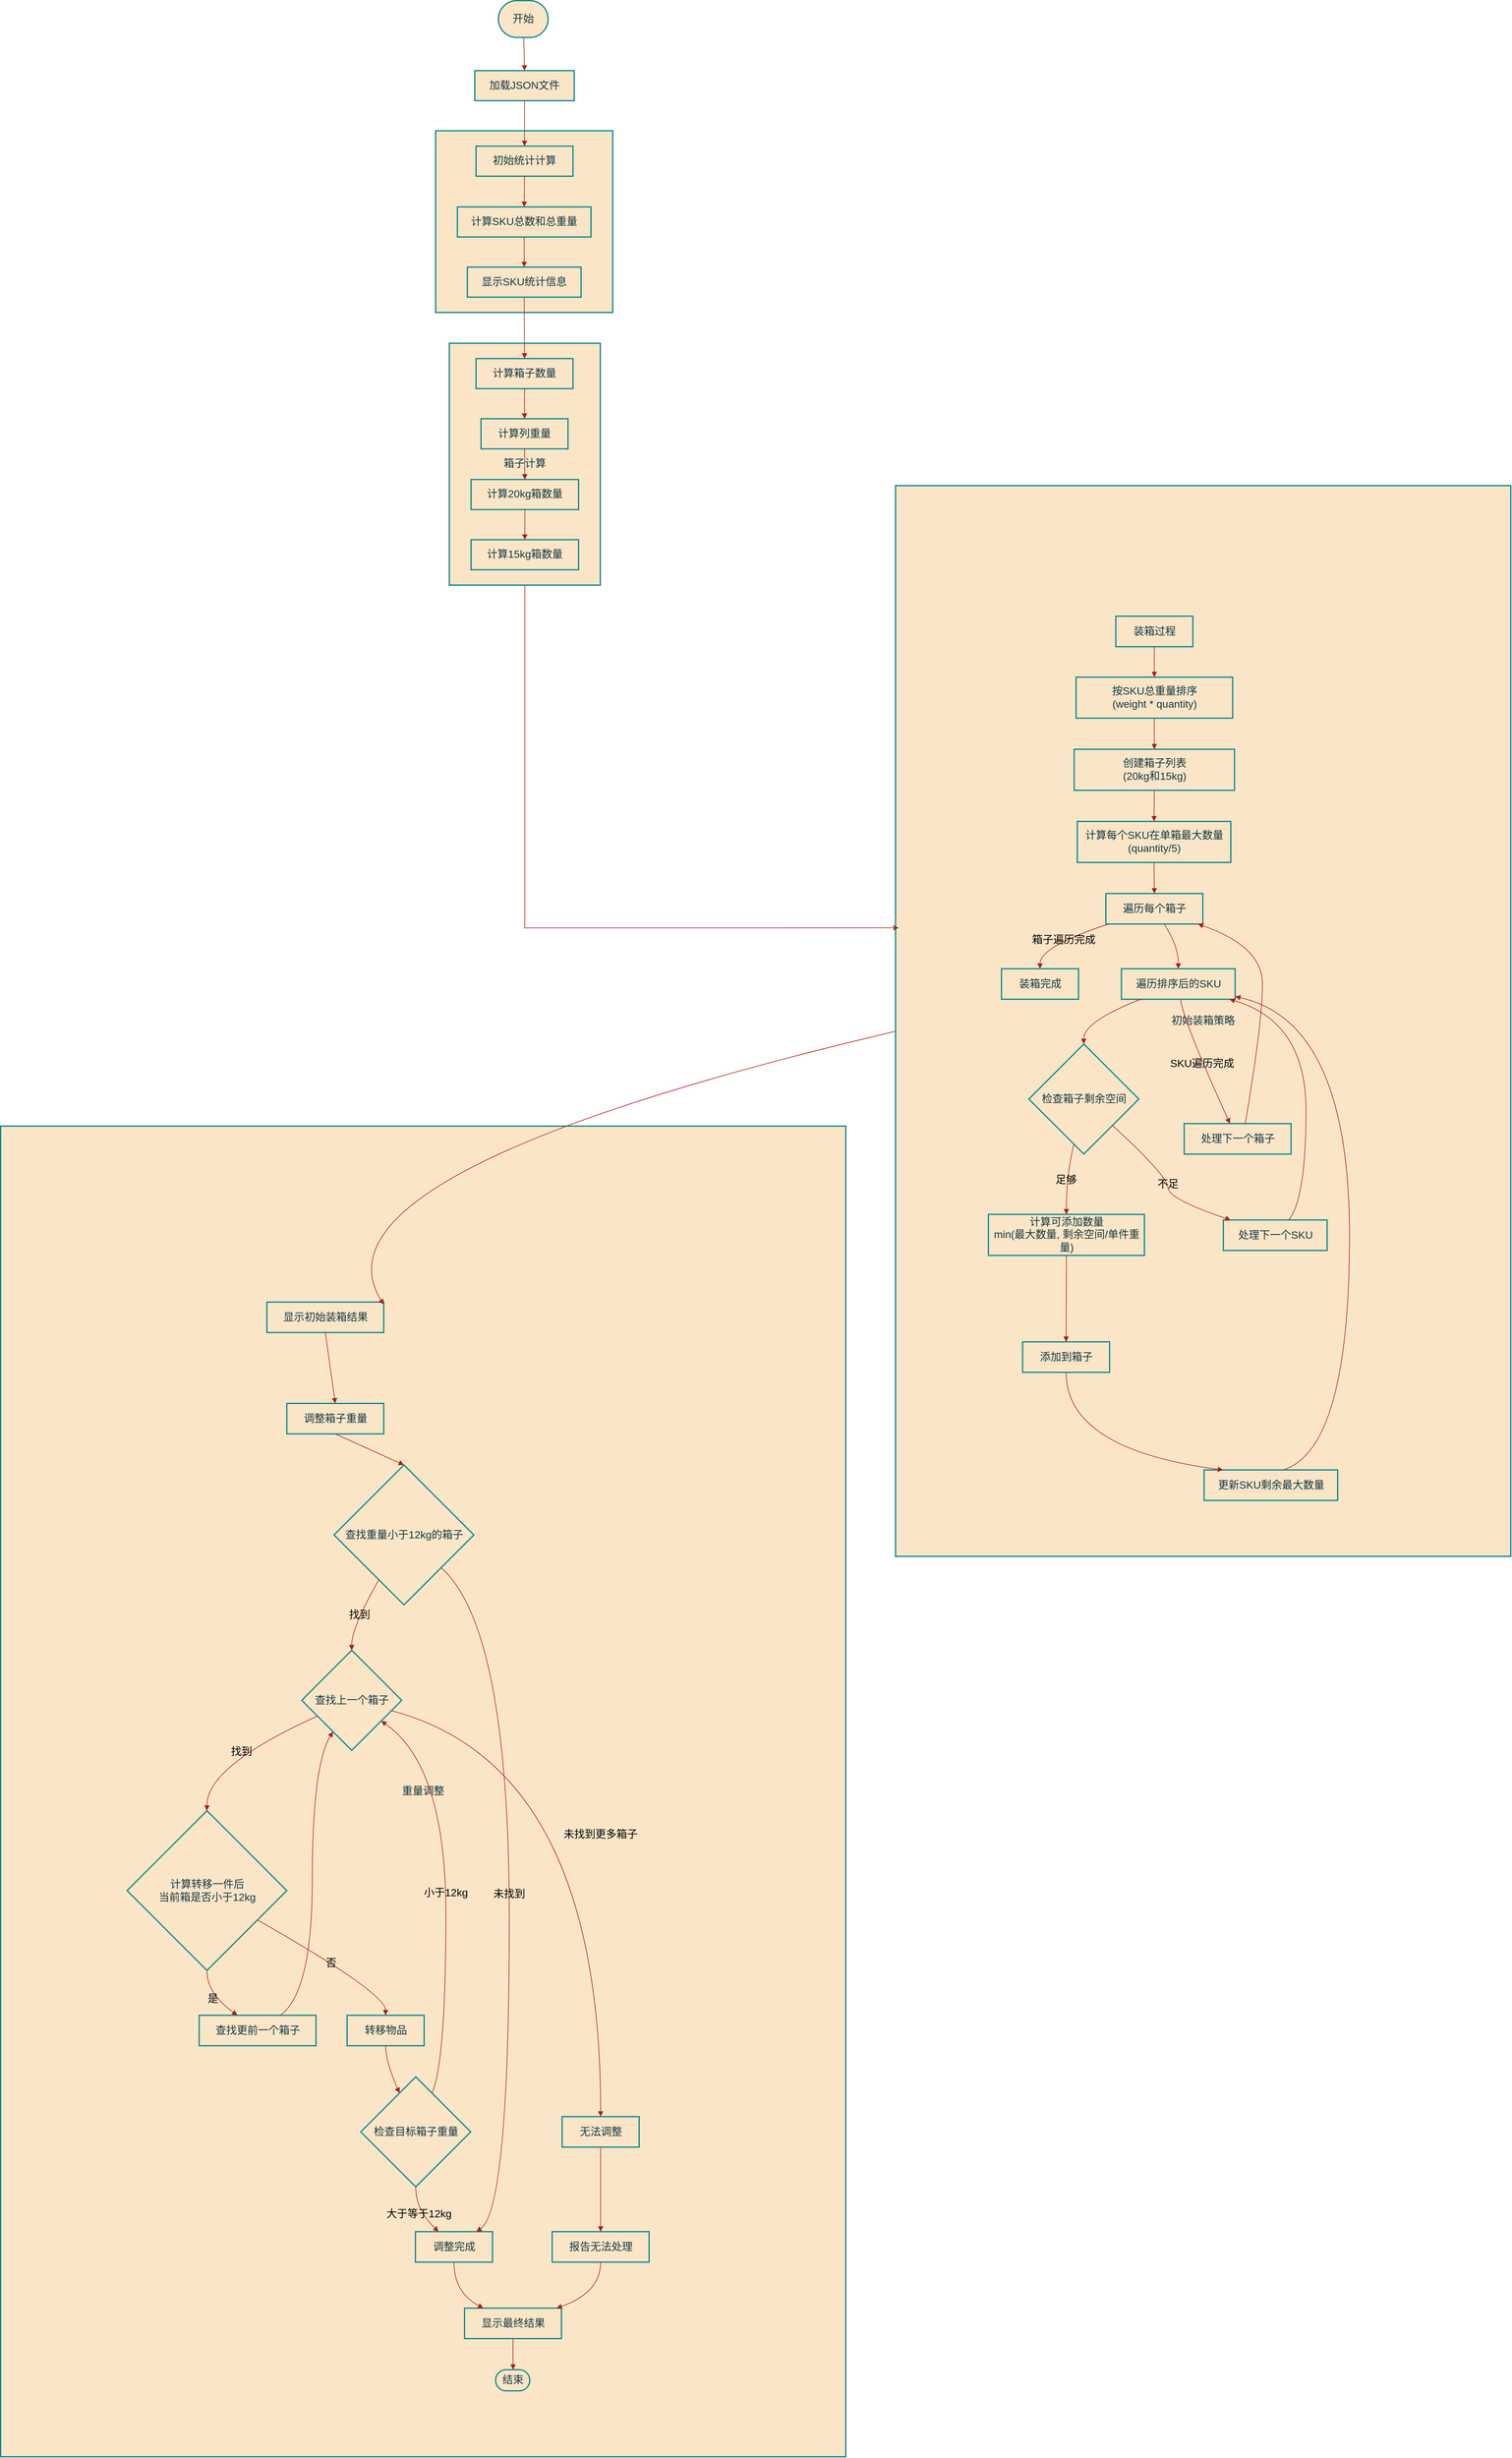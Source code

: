 <mxfile version="25.0.1">
  <diagram name="第 1 页" id="tLbl2kNh1v6Y95yXXDaV">
    <mxGraphModel dx="3771" dy="2082" grid="1" gridSize="10" guides="1" tooltips="1" connect="1" arrows="1" fold="1" page="1" pageScale="1" pageWidth="4681" pageHeight="3300" background="none" math="0" shadow="0">
      <root>
        <mxCell id="0" />
        <mxCell id="1" parent="0" />
        <mxCell id="KtuCpL_ik2cwwJxUorNb-275" value="重量调整" style="whiteSpace=wrap;strokeWidth=2;fillColor=#FAE5C7;strokeColor=#0F8B8D;fontSize=17;labelBackgroundColor=none;fontColor=#143642;" vertex="1" parent="1">
          <mxGeometry x="650" y="4880" width="1360" height="2140" as="geometry" />
        </mxCell>
        <mxCell id="KtuCpL_ik2cwwJxUorNb-301" value="显示初始装箱结果" style="whiteSpace=wrap;strokeWidth=2;fillColor=#FAE5C7;strokeColor=#0F8B8D;fontSize=17;labelBackgroundColor=none;fontColor=#143642;" vertex="1" parent="1">
          <mxGeometry x="1078.5" y="5163" width="188" height="49" as="geometry" />
        </mxCell>
        <mxCell id="KtuCpL_ik2cwwJxUorNb-302" value="调整箱子重量" style="whiteSpace=wrap;strokeWidth=2;fillColor=#FAE5C7;strokeColor=#0F8B8D;fontSize=17;labelBackgroundColor=none;fontColor=#143642;" vertex="1" parent="1">
          <mxGeometry x="1110.5" y="5326" width="156" height="49" as="geometry" />
        </mxCell>
        <mxCell id="KtuCpL_ik2cwwJxUorNb-303" value="查找重量小于12kg的箱子" style="rhombus;strokeWidth=2;whiteSpace=wrap;fillColor=#FAE5C7;strokeColor=#0F8B8D;fontSize=17;labelBackgroundColor=none;fontColor=#143642;" vertex="1" parent="1">
          <mxGeometry x="1186.5" y="5425" width="225" height="225" as="geometry" />
        </mxCell>
        <mxCell id="KtuCpL_ik2cwwJxUorNb-304" value="查找上一个箱子" style="rhombus;strokeWidth=2;whiteSpace=wrap;fillColor=#FAE5C7;strokeColor=#0F8B8D;fontSize=17;labelBackgroundColor=none;fontColor=#143642;" vertex="1" parent="1">
          <mxGeometry x="1134.5" y="5723" width="161" height="161" as="geometry" />
        </mxCell>
        <mxCell id="KtuCpL_ik2cwwJxUorNb-305" value="计算转移一件后&#xa;当前箱是否小于12kg" style="rhombus;strokeWidth=2;whiteSpace=wrap;fillColor=#FAE5C7;strokeColor=#0F8B8D;fontSize=17;labelBackgroundColor=none;fontColor=#143642;" vertex="1" parent="1">
          <mxGeometry x="853.5" y="5981" width="257" height="257" as="geometry" />
        </mxCell>
        <mxCell id="KtuCpL_ik2cwwJxUorNb-306" value="查找更前一个箱子" style="whiteSpace=wrap;strokeWidth=2;fillColor=#FAE5C7;strokeColor=#0F8B8D;fontSize=17;labelBackgroundColor=none;fontColor=#143642;" vertex="1" parent="1">
          <mxGeometry x="969.5" y="6310" width="188" height="49" as="geometry" />
        </mxCell>
        <mxCell id="KtuCpL_ik2cwwJxUorNb-307" value="转移物品" style="whiteSpace=wrap;strokeWidth=2;fillColor=#FAE5C7;strokeColor=#0F8B8D;fontSize=17;labelBackgroundColor=none;fontColor=#143642;" vertex="1" parent="1">
          <mxGeometry x="1207.5" y="6310" width="124" height="49" as="geometry" />
        </mxCell>
        <mxCell id="KtuCpL_ik2cwwJxUorNb-308" value="检查目标箱子重量" style="rhombus;strokeWidth=2;whiteSpace=wrap;fillColor=#FAE5C7;strokeColor=#0F8B8D;fontSize=17;labelBackgroundColor=none;fontColor=#143642;" vertex="1" parent="1">
          <mxGeometry x="1229.5" y="6409" width="177" height="177" as="geometry" />
        </mxCell>
        <mxCell id="KtuCpL_ik2cwwJxUorNb-309" value="调整完成" style="whiteSpace=wrap;strokeWidth=2;fillColor=#FAE5C7;strokeColor=#0F8B8D;fontSize=17;labelBackgroundColor=none;fontColor=#143642;" vertex="1" parent="1">
          <mxGeometry x="1317.5" y="6658" width="124" height="49" as="geometry" />
        </mxCell>
        <mxCell id="KtuCpL_ik2cwwJxUorNb-310" value="无法调整" style="whiteSpace=wrap;strokeWidth=2;fillColor=#FAE5C7;strokeColor=#0F8B8D;fontSize=17;labelBackgroundColor=none;fontColor=#143642;" vertex="1" parent="1">
          <mxGeometry x="1553.5" y="6473" width="124" height="49" as="geometry" />
        </mxCell>
        <mxCell id="KtuCpL_ik2cwwJxUorNb-311" value="报告无法处理" style="whiteSpace=wrap;strokeWidth=2;fillColor=#FAE5C7;strokeColor=#0F8B8D;fontSize=17;labelBackgroundColor=none;fontColor=#143642;" vertex="1" parent="1">
          <mxGeometry x="1537.5" y="6658" width="156" height="49" as="geometry" />
        </mxCell>
        <mxCell id="KtuCpL_ik2cwwJxUorNb-312" value="显示最终结果" style="whiteSpace=wrap;strokeWidth=2;fillColor=#FAE5C7;strokeColor=#0F8B8D;fontSize=17;labelBackgroundColor=none;fontColor=#143642;" vertex="1" parent="1">
          <mxGeometry x="1396.5" y="6781" width="156" height="49" as="geometry" />
        </mxCell>
        <mxCell id="KtuCpL_ik2cwwJxUorNb-313" value="结束" style="rounded=1;whiteSpace=wrap;arcSize=50;strokeWidth=2;fillColor=#FAE5C7;strokeColor=#0F8B8D;fontSize=17;labelBackgroundColor=none;fontColor=#143642;" vertex="1" parent="1">
          <mxGeometry x="1446.5" y="6880" width="55" height="34" as="geometry" />
        </mxCell>
        <mxCell id="KtuCpL_ik2cwwJxUorNb-338" value="" style="curved=1;startArrow=none;endArrow=block;exitX=0.5;exitY=1;entryX=1;entryY=0.08;rounded=0;fillColor=#FAE5C7;strokeColor=#A8201A;fontSize=17;labelBackgroundColor=none;fontColor=default;" edge="1" parent="1" source="KtuCpL_ik2cwwJxUorNb-300" target="KtuCpL_ik2cwwJxUorNb-301">
          <mxGeometry relative="1" as="geometry">
            <Array as="points">
              <mxPoint x="1118" y="4929" />
            </Array>
          </mxGeometry>
        </mxCell>
        <mxCell id="KtuCpL_ik2cwwJxUorNb-339" value="" style="curved=1;startArrow=none;endArrow=block;exitX=0.5;exitY=1;entryX=0.5;entryY=0;rounded=0;fillColor=#FAE5C7;strokeColor=#A8201A;fontSize=17;labelBackgroundColor=none;fontColor=default;" edge="1" parent="1" source="KtuCpL_ik2cwwJxUorNb-301" target="KtuCpL_ik2cwwJxUorNb-302">
          <mxGeometry relative="1" as="geometry">
            <Array as="points" />
          </mxGeometry>
        </mxCell>
        <mxCell id="KtuCpL_ik2cwwJxUorNb-340" value="" style="curved=1;startArrow=none;endArrow=block;exitX=0.5;exitY=0.99;entryX=0.5;entryY=0;rounded=0;fillColor=#FAE5C7;strokeColor=#A8201A;fontSize=17;labelBackgroundColor=none;fontColor=default;" edge="1" parent="1" source="KtuCpL_ik2cwwJxUorNb-302" target="KtuCpL_ik2cwwJxUorNb-303">
          <mxGeometry relative="1" as="geometry">
            <Array as="points" />
          </mxGeometry>
        </mxCell>
        <mxCell id="KtuCpL_ik2cwwJxUorNb-341" value="找到" style="curved=1;startArrow=none;endArrow=block;exitX=0.22;exitY=1;entryX=0.5;entryY=0;rounded=0;fillColor=#FAE5C7;strokeColor=#A8201A;fontSize=17;labelBackgroundColor=none;fontColor=default;" edge="1" parent="1" source="KtuCpL_ik2cwwJxUorNb-303" target="KtuCpL_ik2cwwJxUorNb-304">
          <mxGeometry relative="1" as="geometry">
            <Array as="points">
              <mxPoint x="1214.5" y="5687" />
            </Array>
          </mxGeometry>
        </mxCell>
        <mxCell id="KtuCpL_ik2cwwJxUorNb-342" value="找到" style="curved=1;startArrow=none;endArrow=block;exitX=0;exitY=0.73;entryX=0.5;entryY=0;rounded=0;fillColor=#FAE5C7;strokeColor=#A8201A;fontSize=17;labelBackgroundColor=none;fontColor=default;" edge="1" parent="1" source="KtuCpL_ik2cwwJxUorNb-304" target="KtuCpL_ik2cwwJxUorNb-305">
          <mxGeometry relative="1" as="geometry">
            <Array as="points">
              <mxPoint x="981.5" y="5909" />
            </Array>
          </mxGeometry>
        </mxCell>
        <mxCell id="KtuCpL_ik2cwwJxUorNb-343" value="是" style="curved=1;startArrow=none;endArrow=block;exitX=0.5;exitY=1;entryX=0.33;entryY=0.01;rounded=0;fillColor=#FAE5C7;strokeColor=#A8201A;fontSize=17;labelBackgroundColor=none;fontColor=default;" edge="1" parent="1" source="KtuCpL_ik2cwwJxUorNb-305" target="KtuCpL_ik2cwwJxUorNb-306">
          <mxGeometry relative="1" as="geometry">
            <Array as="points">
              <mxPoint x="981.5" y="6274" />
            </Array>
          </mxGeometry>
        </mxCell>
        <mxCell id="KtuCpL_ik2cwwJxUorNb-344" value="" style="curved=1;startArrow=none;endArrow=block;exitX=0.69;exitY=0.01;entryX=0.2;entryY=1;rounded=0;fillColor=#FAE5C7;strokeColor=#A8201A;fontSize=17;labelBackgroundColor=none;fontColor=default;" edge="1" parent="1" source="KtuCpL_ik2cwwJxUorNb-306" target="KtuCpL_ik2cwwJxUorNb-304">
          <mxGeometry relative="1" as="geometry">
            <Array as="points">
              <mxPoint x="1151.5" y="6274" />
              <mxPoint x="1151.5" y="5909" />
            </Array>
          </mxGeometry>
        </mxCell>
        <mxCell id="KtuCpL_ik2cwwJxUorNb-345" value="否" style="curved=1;startArrow=none;endArrow=block;exitX=1;exitY=0.79;entryX=0.5;entryY=0.01;rounded=0;fillColor=#FAE5C7;strokeColor=#A8201A;fontSize=17;labelBackgroundColor=none;fontColor=default;" edge="1" parent="1" source="KtuCpL_ik2cwwJxUorNb-305" target="KtuCpL_ik2cwwJxUorNb-307">
          <mxGeometry relative="1" as="geometry">
            <Array as="points">
              <mxPoint x="1269.5" y="6274" />
            </Array>
          </mxGeometry>
        </mxCell>
        <mxCell id="KtuCpL_ik2cwwJxUorNb-346" value="" style="curved=1;startArrow=none;endArrow=block;exitX=0.5;exitY=1;entryX=0.29;entryY=0;rounded=0;fillColor=#FAE5C7;strokeColor=#A8201A;fontSize=17;labelBackgroundColor=none;fontColor=default;" edge="1" parent="1" source="KtuCpL_ik2cwwJxUorNb-307" target="KtuCpL_ik2cwwJxUorNb-308">
          <mxGeometry relative="1" as="geometry">
            <Array as="points">
              <mxPoint x="1269.5" y="6384" />
            </Array>
          </mxGeometry>
        </mxCell>
        <mxCell id="KtuCpL_ik2cwwJxUorNb-347" value="小于12kg" style="curved=1;startArrow=none;endArrow=block;exitX=0.71;exitY=0;entryX=1;entryY=0.85;rounded=0;fillColor=#FAE5C7;strokeColor=#A8201A;fontSize=17;labelBackgroundColor=none;fontColor=default;" edge="1" parent="1" source="KtuCpL_ik2cwwJxUorNb-308" target="KtuCpL_ik2cwwJxUorNb-304">
          <mxGeometry relative="1" as="geometry">
            <Array as="points">
              <mxPoint x="1366.5" y="6384" />
              <mxPoint x="1366.5" y="5909" />
            </Array>
          </mxGeometry>
        </mxCell>
        <mxCell id="KtuCpL_ik2cwwJxUorNb-348" value="大于等于12kg" style="curved=1;startArrow=none;endArrow=block;exitX=0.5;exitY=1;entryX=0.3;entryY=0;rounded=0;fillColor=#FAE5C7;strokeColor=#A8201A;fontSize=17;labelBackgroundColor=none;fontColor=default;" edge="1" parent="1" source="KtuCpL_ik2cwwJxUorNb-308" target="KtuCpL_ik2cwwJxUorNb-309">
          <mxGeometry relative="1" as="geometry">
            <Array as="points">
              <mxPoint x="1317.5" y="6622" />
            </Array>
          </mxGeometry>
        </mxCell>
        <mxCell id="KtuCpL_ik2cwwJxUorNb-349" value="未找到更多箱子" style="curved=1;startArrow=none;endArrow=block;exitX=1;exitY=0.63;entryX=0.5;entryY=0;rounded=0;fillColor=#FAE5C7;strokeColor=#A8201A;fontSize=17;labelBackgroundColor=none;fontColor=default;" edge="1" parent="1" source="KtuCpL_ik2cwwJxUorNb-304" target="KtuCpL_ik2cwwJxUorNb-310">
          <mxGeometry relative="1" as="geometry">
            <Array as="points">
              <mxPoint x="1615.5" y="5909" />
            </Array>
          </mxGeometry>
        </mxCell>
        <mxCell id="KtuCpL_ik2cwwJxUorNb-350" value="" style="curved=1;startArrow=none;endArrow=block;exitX=0.5;exitY=0.99;entryX=0.5;entryY=0;rounded=0;fillColor=#FAE5C7;strokeColor=#A8201A;fontSize=17;labelBackgroundColor=none;fontColor=default;" edge="1" parent="1" source="KtuCpL_ik2cwwJxUorNb-310" target="KtuCpL_ik2cwwJxUorNb-311">
          <mxGeometry relative="1" as="geometry">
            <Array as="points" />
          </mxGeometry>
        </mxCell>
        <mxCell id="KtuCpL_ik2cwwJxUorNb-351" value="未找到" style="curved=1;startArrow=none;endArrow=block;exitX=1;exitY=0.94;entryX=0.79;entryY=0;rounded=0;fillColor=#FAE5C7;strokeColor=#A8201A;fontSize=17;labelBackgroundColor=none;fontColor=default;" edge="1" parent="1" source="KtuCpL_ik2cwwJxUorNb-303" target="KtuCpL_ik2cwwJxUorNb-309">
          <mxGeometry relative="1" as="geometry">
            <Array as="points">
              <mxPoint x="1468.5" y="5687" />
              <mxPoint x="1468.5" y="6622" />
            </Array>
          </mxGeometry>
        </mxCell>
        <mxCell id="KtuCpL_ik2cwwJxUorNb-352" value="" style="curved=1;startArrow=none;endArrow=block;exitX=0.5;exitY=0.99;entryX=0.2;entryY=0.01;rounded=0;fillColor=#FAE5C7;strokeColor=#A8201A;fontSize=17;labelBackgroundColor=none;fontColor=default;" edge="1" parent="1" source="KtuCpL_ik2cwwJxUorNb-309" target="KtuCpL_ik2cwwJxUorNb-312">
          <mxGeometry relative="1" as="geometry">
            <Array as="points">
              <mxPoint x="1379.5" y="6756" />
            </Array>
          </mxGeometry>
        </mxCell>
        <mxCell id="KtuCpL_ik2cwwJxUorNb-353" value="" style="curved=1;startArrow=none;endArrow=block;exitX=0.5;exitY=0.99;entryX=0.94;entryY=0.01;rounded=0;fillColor=#FAE5C7;strokeColor=#A8201A;fontSize=17;labelBackgroundColor=none;fontColor=default;" edge="1" parent="1" source="KtuCpL_ik2cwwJxUorNb-311" target="KtuCpL_ik2cwwJxUorNb-312">
          <mxGeometry relative="1" as="geometry">
            <Array as="points">
              <mxPoint x="1615.5" y="6756" />
            </Array>
          </mxGeometry>
        </mxCell>
        <mxCell id="KtuCpL_ik2cwwJxUorNb-354" value="" style="curved=1;startArrow=none;endArrow=block;exitX=0.5;exitY=1;entryX=0.51;entryY=-0.01;rounded=0;fillColor=#FAE5C7;strokeColor=#A8201A;fontSize=17;labelBackgroundColor=none;fontColor=default;" edge="1" parent="1" source="KtuCpL_ik2cwwJxUorNb-312" target="KtuCpL_ik2cwwJxUorNb-313">
          <mxGeometry relative="1" as="geometry">
            <Array as="points" />
          </mxGeometry>
        </mxCell>
        <mxCell id="KtuCpL_ik2cwwJxUorNb-357" value="" style="group;labelBackgroundColor=none;fontColor=#143642;" vertex="1" connectable="0" parent="1">
          <mxGeometry x="1350" y="3070" width="285" height="940" as="geometry" />
        </mxCell>
        <mxCell id="KtuCpL_ik2cwwJxUorNb-277" value="箱子计算" style="whiteSpace=wrap;strokeWidth=2;fillColor=#FAE5C7;strokeColor=#0F8B8D;fontSize=17;labelBackgroundColor=none;fontColor=#143642;" vertex="1" parent="KtuCpL_ik2cwwJxUorNb-357">
          <mxGeometry x="22" y="550.966" width="243" height="389.034" as="geometry" />
        </mxCell>
        <mxCell id="KtuCpL_ik2cwwJxUorNb-278" value="初始统计" style="whiteSpace=wrap;strokeWidth=2;fillColor=#FAE5C7;strokeColor=#0F8B8D;fontSize=17;labelBackgroundColor=none;fontColor=#143642;" vertex="1" parent="KtuCpL_ik2cwwJxUorNb-357">
          <mxGeometry y="209.328" width="285" height="292.269" as="geometry" />
        </mxCell>
        <mxCell id="KtuCpL_ik2cwwJxUorNb-279" value="开始" style="rounded=1;whiteSpace=wrap;arcSize=50;strokeWidth=2;fillColor=#FAE5C7;strokeColor=#0F8B8D;fontSize=17;labelBackgroundColor=none;fontColor=#143642;" vertex="1" parent="KtuCpL_ik2cwwJxUorNb-357">
          <mxGeometry x="101" width="80" height="59.244" as="geometry" />
        </mxCell>
        <mxCell id="KtuCpL_ik2cwwJxUorNb-280" value="加载JSON文件" style="whiteSpace=wrap;strokeWidth=2;fillColor=#FAE5C7;strokeColor=#0F8B8D;fontSize=17;labelBackgroundColor=none;fontColor=#143642;" vertex="1" parent="KtuCpL_ik2cwwJxUorNb-357">
          <mxGeometry x="63" y="112.563" width="160" height="48.382" as="geometry" />
        </mxCell>
        <mxCell id="KtuCpL_ik2cwwJxUorNb-281" value="初始统计计算" style="whiteSpace=wrap;strokeWidth=2;fillColor=#FAE5C7;strokeColor=#0F8B8D;fontSize=17;labelBackgroundColor=none;fontColor=#143642;" vertex="1" parent="KtuCpL_ik2cwwJxUorNb-357">
          <mxGeometry x="65" y="234.013" width="156" height="48.382" as="geometry" />
        </mxCell>
        <mxCell id="KtuCpL_ik2cwwJxUorNb-282" value="计算SKU总数和总重量" style="whiteSpace=wrap;strokeWidth=2;fillColor=#FAE5C7;strokeColor=#0F8B8D;fontSize=17;labelBackgroundColor=none;fontColor=#143642;" vertex="1" parent="KtuCpL_ik2cwwJxUorNb-357">
          <mxGeometry x="35" y="331.765" width="215" height="48.382" as="geometry" />
        </mxCell>
        <mxCell id="KtuCpL_ik2cwwJxUorNb-283" value="显示SKU统计信息" style="whiteSpace=wrap;strokeWidth=2;fillColor=#FAE5C7;strokeColor=#0F8B8D;fontSize=17;labelBackgroundColor=none;fontColor=#143642;" vertex="1" parent="KtuCpL_ik2cwwJxUorNb-357">
          <mxGeometry x="51" y="428.529" width="183" height="48.382" as="geometry" />
        </mxCell>
        <mxCell id="KtuCpL_ik2cwwJxUorNb-284" value="计算箱子数量" style="whiteSpace=wrap;strokeWidth=2;fillColor=#FAE5C7;strokeColor=#0F8B8D;fontSize=17;labelBackgroundColor=none;fontColor=#143642;" vertex="1" parent="KtuCpL_ik2cwwJxUorNb-357">
          <mxGeometry x="65" y="575.651" width="156" height="48.382" as="geometry" />
        </mxCell>
        <mxCell id="KtuCpL_ik2cwwJxUorNb-285" value="计算列重量" style="whiteSpace=wrap;strokeWidth=2;fillColor=#FAE5C7;strokeColor=#0F8B8D;fontSize=17;labelBackgroundColor=none;fontColor=#143642;" vertex="1" parent="KtuCpL_ik2cwwJxUorNb-357">
          <mxGeometry x="73" y="672.416" width="140" height="48.382" as="geometry" />
        </mxCell>
        <mxCell id="KtuCpL_ik2cwwJxUorNb-286" value="计算20kg箱数量" style="whiteSpace=wrap;strokeWidth=2;fillColor=#FAE5C7;strokeColor=#0F8B8D;fontSize=17;labelBackgroundColor=none;fontColor=#143642;" vertex="1" parent="KtuCpL_ik2cwwJxUorNb-357">
          <mxGeometry x="57" y="770.168" width="173" height="48.382" as="geometry" />
        </mxCell>
        <mxCell id="KtuCpL_ik2cwwJxUorNb-287" value="计算15kg箱数量" style="whiteSpace=wrap;strokeWidth=2;fillColor=#FAE5C7;strokeColor=#0F8B8D;fontSize=17;labelBackgroundColor=none;fontColor=#143642;" vertex="1" parent="KtuCpL_ik2cwwJxUorNb-357">
          <mxGeometry x="57" y="866.933" width="173" height="48.382" as="geometry" />
        </mxCell>
        <mxCell id="KtuCpL_ik2cwwJxUorNb-314" value="" style="curved=1;startArrow=none;endArrow=block;exitX=0.51;exitY=0.99;entryX=0.5;entryY=-0.01;rounded=0;fillColor=#FAE5C7;strokeColor=#A8201A;fontSize=17;labelBackgroundColor=none;fontColor=default;" edge="1" parent="KtuCpL_ik2cwwJxUorNb-357" source="KtuCpL_ik2cwwJxUorNb-279" target="KtuCpL_ik2cwwJxUorNb-280">
          <mxGeometry relative="1" as="geometry">
            <Array as="points" />
          </mxGeometry>
        </mxCell>
        <mxCell id="KtuCpL_ik2cwwJxUorNb-315" value="" style="curved=1;startArrow=none;endArrow=block;exitX=0.5;exitY=0.98;entryX=0.5;entryY=0;rounded=0;fillColor=#FAE5C7;strokeColor=#A8201A;fontSize=17;labelBackgroundColor=none;fontColor=default;" edge="1" parent="KtuCpL_ik2cwwJxUorNb-357" source="KtuCpL_ik2cwwJxUorNb-280" target="KtuCpL_ik2cwwJxUorNb-281">
          <mxGeometry relative="1" as="geometry">
            <Array as="points" />
          </mxGeometry>
        </mxCell>
        <mxCell id="KtuCpL_ik2cwwJxUorNb-316" value="" style="curved=1;startArrow=none;endArrow=block;exitX=0.5;exitY=0.99;entryX=0.5;entryY=-0.01;rounded=0;fillColor=#FAE5C7;strokeColor=#A8201A;fontSize=17;labelBackgroundColor=none;fontColor=default;" edge="1" parent="KtuCpL_ik2cwwJxUorNb-357" source="KtuCpL_ik2cwwJxUorNb-281" target="KtuCpL_ik2cwwJxUorNb-282">
          <mxGeometry relative="1" as="geometry">
            <Array as="points" />
          </mxGeometry>
        </mxCell>
        <mxCell id="KtuCpL_ik2cwwJxUorNb-317" value="" style="curved=1;startArrow=none;endArrow=block;exitX=0.5;exitY=0.98;entryX=0.5;entryY=0;rounded=0;fillColor=#FAE5C7;strokeColor=#A8201A;fontSize=17;labelBackgroundColor=none;fontColor=default;" edge="1" parent="KtuCpL_ik2cwwJxUorNb-357" source="KtuCpL_ik2cwwJxUorNb-282" target="KtuCpL_ik2cwwJxUorNb-283">
          <mxGeometry relative="1" as="geometry">
            <Array as="points" />
          </mxGeometry>
        </mxCell>
        <mxCell id="KtuCpL_ik2cwwJxUorNb-318" value="" style="curved=1;startArrow=none;endArrow=block;exitX=0.5;exitY=0.99;entryX=0.5;entryY=-0.01;rounded=0;fillColor=#FAE5C7;strokeColor=#A8201A;fontSize=17;labelBackgroundColor=none;fontColor=default;" edge="1" parent="KtuCpL_ik2cwwJxUorNb-357" source="KtuCpL_ik2cwwJxUorNb-283" target="KtuCpL_ik2cwwJxUorNb-284">
          <mxGeometry relative="1" as="geometry">
            <Array as="points" />
          </mxGeometry>
        </mxCell>
        <mxCell id="KtuCpL_ik2cwwJxUorNb-319" value="" style="curved=1;startArrow=none;endArrow=block;exitX=0.5;exitY=0.98;entryX=0.5;entryY=0;rounded=0;fillColor=#FAE5C7;strokeColor=#A8201A;fontSize=17;labelBackgroundColor=none;fontColor=default;" edge="1" parent="KtuCpL_ik2cwwJxUorNb-357" source="KtuCpL_ik2cwwJxUorNb-284" target="KtuCpL_ik2cwwJxUorNb-285">
          <mxGeometry relative="1" as="geometry">
            <Array as="points" />
          </mxGeometry>
        </mxCell>
        <mxCell id="KtuCpL_ik2cwwJxUorNb-320" value="" style="curved=1;startArrow=none;endArrow=block;exitX=0.5;exitY=0.99;entryX=0.5;entryY=-0.01;rounded=0;fillColor=#FAE5C7;strokeColor=#A8201A;fontSize=17;labelBackgroundColor=none;fontColor=default;" edge="1" parent="KtuCpL_ik2cwwJxUorNb-357" source="KtuCpL_ik2cwwJxUorNb-285" target="KtuCpL_ik2cwwJxUorNb-286">
          <mxGeometry relative="1" as="geometry">
            <Array as="points" />
          </mxGeometry>
        </mxCell>
        <mxCell id="KtuCpL_ik2cwwJxUorNb-321" value="" style="curved=1;startArrow=none;endArrow=block;exitX=0.5;exitY=0.98;entryX=0.5;entryY=0;rounded=0;fillColor=#FAE5C7;strokeColor=#A8201A;fontSize=17;labelBackgroundColor=none;fontColor=default;" edge="1" parent="KtuCpL_ik2cwwJxUorNb-357" source="KtuCpL_ik2cwwJxUorNb-286" target="KtuCpL_ik2cwwJxUorNb-287">
          <mxGeometry relative="1" as="geometry">
            <Array as="points" />
          </mxGeometry>
        </mxCell>
        <mxCell id="KtuCpL_ik2cwwJxUorNb-358" value="" style="group;labelBackgroundColor=none;fontColor=#143642;" vertex="1" connectable="0" parent="1">
          <mxGeometry x="1980" y="3870" width="990" height="1722" as="geometry" />
        </mxCell>
        <mxCell id="KtuCpL_ik2cwwJxUorNb-276" value="初始装箱策略" style="whiteSpace=wrap;strokeWidth=2;fillColor=#FAE5C7;strokeColor=#0F8B8D;fontSize=17;container=1;labelBackgroundColor=none;fontColor=#143642;" vertex="1" parent="KtuCpL_ik2cwwJxUorNb-358">
          <mxGeometry x="110" y="-20" width="990" height="1722" as="geometry" />
        </mxCell>
        <mxCell id="KtuCpL_ik2cwwJxUorNb-288" value="装箱过程" style="whiteSpace=wrap;strokeWidth=2;fillColor=#FAE5C7;strokeColor=#0F8B8D;fontSize=17;labelBackgroundColor=none;fontColor=#143642;" vertex="1" parent="KtuCpL_ik2cwwJxUorNb-358">
          <mxGeometry x="464.5" y="190" width="124" height="49" as="geometry" />
        </mxCell>
        <mxCell id="KtuCpL_ik2cwwJxUorNb-289" value="按SKU总重量排序&#xa;(weight * quantity)" style="whiteSpace=wrap;strokeWidth=2;fillColor=#FAE5C7;strokeColor=#0F8B8D;fontSize=17;labelBackgroundColor=none;fontColor=#143642;" vertex="1" parent="KtuCpL_ik2cwwJxUorNb-358">
          <mxGeometry x="400.5" y="288" width="252" height="66" as="geometry" />
        </mxCell>
        <mxCell id="KtuCpL_ik2cwwJxUorNb-290" value="创建箱子列表&#xa;(20kg和15kg)" style="whiteSpace=wrap;strokeWidth=2;fillColor=#FAE5C7;strokeColor=#0F8B8D;fontSize=17;labelBackgroundColor=none;fontColor=#143642;" vertex="1" parent="KtuCpL_ik2cwwJxUorNb-358">
          <mxGeometry x="397.5" y="404" width="258" height="66" as="geometry" />
        </mxCell>
        <mxCell id="KtuCpL_ik2cwwJxUorNb-291" value="计算每个SKU在单箱最大数量&#xa;(quantity/5)" style="whiteSpace=wrap;strokeWidth=2;fillColor=#FAE5C7;strokeColor=#0F8B8D;fontSize=17;labelBackgroundColor=none;fontColor=#143642;" vertex="1" parent="KtuCpL_ik2cwwJxUorNb-358">
          <mxGeometry x="402.5" y="520" width="247" height="66" as="geometry" />
        </mxCell>
        <mxCell id="KtuCpL_ik2cwwJxUorNb-292" value="遍历每个箱子" style="whiteSpace=wrap;strokeWidth=2;fillColor=#FAE5C7;strokeColor=#0F8B8D;fontSize=17;labelBackgroundColor=none;fontColor=#143642;" vertex="1" parent="KtuCpL_ik2cwwJxUorNb-358">
          <mxGeometry x="448.5" y="636" width="156" height="49" as="geometry" />
        </mxCell>
        <mxCell id="KtuCpL_ik2cwwJxUorNb-293" value="遍历排序后的SKU" style="whiteSpace=wrap;strokeWidth=2;fillColor=#FAE5C7;strokeColor=#0F8B8D;fontSize=17;labelBackgroundColor=none;fontColor=#143642;" vertex="1" parent="KtuCpL_ik2cwwJxUorNb-358">
          <mxGeometry x="473.5" y="757" width="183" height="49" as="geometry" />
        </mxCell>
        <mxCell id="KtuCpL_ik2cwwJxUorNb-294" value="检查箱子剩余空间" style="rhombus;strokeWidth=2;whiteSpace=wrap;fillColor=#FAE5C7;strokeColor=#0F8B8D;fontSize=17;labelBackgroundColor=none;fontColor=#143642;" vertex="1" parent="KtuCpL_ik2cwwJxUorNb-358">
          <mxGeometry x="324.5" y="878" width="177" height="177" as="geometry" />
        </mxCell>
        <mxCell id="KtuCpL_ik2cwwJxUorNb-295" value="计算可添加数量&#xa;min(最大数量, 剩余空间/单件重量)" style="whiteSpace=wrap;strokeWidth=2;fillColor=#FAE5C7;strokeColor=#0F8B8D;fontSize=17;labelBackgroundColor=none;fontColor=#143642;" vertex="1" parent="KtuCpL_ik2cwwJxUorNb-358">
          <mxGeometry x="259.5" y="1152" width="251" height="66" as="geometry" />
        </mxCell>
        <mxCell id="KtuCpL_ik2cwwJxUorNb-296" value="添加到箱子" style="whiteSpace=wrap;strokeWidth=2;fillColor=#FAE5C7;strokeColor=#0F8B8D;fontSize=17;labelBackgroundColor=none;fontColor=#143642;" vertex="1" parent="KtuCpL_ik2cwwJxUorNb-358">
          <mxGeometry x="314.5" y="1357" width="140" height="49" as="geometry" />
        </mxCell>
        <mxCell id="KtuCpL_ik2cwwJxUorNb-297" value="更新SKU剩余最大数量" style="whiteSpace=wrap;strokeWidth=2;fillColor=#FAE5C7;strokeColor=#0F8B8D;fontSize=17;labelBackgroundColor=none;fontColor=#143642;" vertex="1" parent="KtuCpL_ik2cwwJxUorNb-358">
          <mxGeometry x="606.5" y="1563" width="215" height="49" as="geometry" />
        </mxCell>
        <mxCell id="KtuCpL_ik2cwwJxUorNb-298" value="处理下一个SKU" style="whiteSpace=wrap;strokeWidth=2;fillColor=#FAE5C7;strokeColor=#0F8B8D;fontSize=17;labelBackgroundColor=none;fontColor=#143642;" vertex="1" parent="KtuCpL_ik2cwwJxUorNb-358">
          <mxGeometry x="637.5" y="1161" width="167" height="49" as="geometry" />
        </mxCell>
        <mxCell id="KtuCpL_ik2cwwJxUorNb-299" value="处理下一个箱子" style="whiteSpace=wrap;strokeWidth=2;fillColor=#FAE5C7;strokeColor=#0F8B8D;fontSize=17;labelBackgroundColor=none;fontColor=#143642;" vertex="1" parent="KtuCpL_ik2cwwJxUorNb-358">
          <mxGeometry x="574.5" y="1006" width="172" height="49" as="geometry" />
        </mxCell>
        <mxCell id="KtuCpL_ik2cwwJxUorNb-300" value="装箱完成" style="whiteSpace=wrap;strokeWidth=2;fillColor=#FAE5C7;strokeColor=#0F8B8D;fontSize=17;labelBackgroundColor=none;fontColor=#143642;" vertex="1" parent="KtuCpL_ik2cwwJxUorNb-358">
          <mxGeometry x="280.5" y="757" width="124" height="49" as="geometry" />
        </mxCell>
        <mxCell id="KtuCpL_ik2cwwJxUorNb-323" value="" style="curved=1;startArrow=none;endArrow=block;exitX=0.5;exitY=0.98;entryX=0.5;entryY=0;rounded=0;fillColor=#FAE5C7;strokeColor=#A8201A;fontSize=17;labelBackgroundColor=none;fontColor=default;" edge="1" parent="KtuCpL_ik2cwwJxUorNb-358" source="KtuCpL_ik2cwwJxUorNb-288" target="KtuCpL_ik2cwwJxUorNb-289">
          <mxGeometry relative="1" as="geometry">
            <Array as="points" />
          </mxGeometry>
        </mxCell>
        <mxCell id="KtuCpL_ik2cwwJxUorNb-324" value="" style="curved=1;startArrow=none;endArrow=block;exitX=0.5;exitY=1;entryX=0.5;entryY=0;rounded=0;fillColor=#FAE5C7;strokeColor=#A8201A;fontSize=17;labelBackgroundColor=none;fontColor=default;" edge="1" parent="KtuCpL_ik2cwwJxUorNb-358" source="KtuCpL_ik2cwwJxUorNb-289" target="KtuCpL_ik2cwwJxUorNb-290">
          <mxGeometry relative="1" as="geometry">
            <Array as="points" />
          </mxGeometry>
        </mxCell>
        <mxCell id="KtuCpL_ik2cwwJxUorNb-325" value="" style="curved=1;startArrow=none;endArrow=block;exitX=0.5;exitY=1;entryX=0.5;entryY=0;rounded=0;fillColor=#FAE5C7;strokeColor=#A8201A;fontSize=17;labelBackgroundColor=none;fontColor=default;" edge="1" parent="KtuCpL_ik2cwwJxUorNb-358" source="KtuCpL_ik2cwwJxUorNb-290" target="KtuCpL_ik2cwwJxUorNb-291">
          <mxGeometry relative="1" as="geometry">
            <Array as="points" />
          </mxGeometry>
        </mxCell>
        <mxCell id="KtuCpL_ik2cwwJxUorNb-326" value="" style="curved=1;startArrow=none;endArrow=block;exitX=0.5;exitY=1;entryX=0.5;entryY=0.01;rounded=0;fillColor=#FAE5C7;strokeColor=#A8201A;fontSize=17;labelBackgroundColor=none;fontColor=default;" edge="1" parent="KtuCpL_ik2cwwJxUorNb-358" source="KtuCpL_ik2cwwJxUorNb-291" target="KtuCpL_ik2cwwJxUorNb-292">
          <mxGeometry relative="1" as="geometry">
            <Array as="points" />
          </mxGeometry>
        </mxCell>
        <mxCell id="KtuCpL_ik2cwwJxUorNb-327" value="" style="curved=1;startArrow=none;endArrow=block;exitX=0.6;exitY=1;entryX=0.5;entryY=0.01;rounded=0;fillColor=#FAE5C7;strokeColor=#A8201A;fontSize=17;labelBackgroundColor=none;fontColor=default;" edge="1" parent="KtuCpL_ik2cwwJxUorNb-358" source="KtuCpL_ik2cwwJxUorNb-292" target="KtuCpL_ik2cwwJxUorNb-293">
          <mxGeometry relative="1" as="geometry">
            <Array as="points">
              <mxPoint x="565.5" y="721" />
            </Array>
          </mxGeometry>
        </mxCell>
        <mxCell id="KtuCpL_ik2cwwJxUorNb-328" value="" style="curved=1;startArrow=none;endArrow=block;exitX=0.17;exitY=1;entryX=0.5;entryY=0;rounded=0;fillColor=#FAE5C7;strokeColor=#A8201A;fontSize=17;labelBackgroundColor=none;fontColor=default;" edge="1" parent="KtuCpL_ik2cwwJxUorNb-358" source="KtuCpL_ik2cwwJxUorNb-293" target="KtuCpL_ik2cwwJxUorNb-294">
          <mxGeometry relative="1" as="geometry">
            <Array as="points">
              <mxPoint x="412.5" y="842" />
            </Array>
          </mxGeometry>
        </mxCell>
        <mxCell id="KtuCpL_ik2cwwJxUorNb-329" value="足够" style="curved=1;startArrow=none;endArrow=block;exitX=0.39;exitY=1;entryX=0.5;entryY=0;rounded=0;fillColor=#FAE5C7;strokeColor=#A8201A;fontSize=17;labelBackgroundColor=none;fontColor=default;" edge="1" parent="KtuCpL_ik2cwwJxUorNb-358" source="KtuCpL_ik2cwwJxUorNb-294" target="KtuCpL_ik2cwwJxUorNb-295">
          <mxGeometry relative="1" as="geometry">
            <Array as="points">
              <mxPoint x="384.5" y="1091" />
            </Array>
          </mxGeometry>
        </mxCell>
        <mxCell id="KtuCpL_ik2cwwJxUorNb-330" value="" style="curved=1;startArrow=none;endArrow=block;exitX=0.5;exitY=1.01;entryX=0.5;entryY=0;rounded=0;fillColor=#FAE5C7;strokeColor=#A8201A;fontSize=17;labelBackgroundColor=none;fontColor=default;" edge="1" parent="KtuCpL_ik2cwwJxUorNb-358" source="KtuCpL_ik2cwwJxUorNb-295" target="KtuCpL_ik2cwwJxUorNb-296">
          <mxGeometry relative="1" as="geometry">
            <Array as="points" />
          </mxGeometry>
        </mxCell>
        <mxCell id="KtuCpL_ik2cwwJxUorNb-331" value="" style="curved=1;startArrow=none;endArrow=block;exitX=0.5;exitY=0.99;entryX=0.15;entryY=0.01;rounded=0;fillColor=#FAE5C7;strokeColor=#A8201A;fontSize=17;labelBackgroundColor=none;fontColor=default;" edge="1" parent="KtuCpL_ik2cwwJxUorNb-358" source="KtuCpL_ik2cwwJxUorNb-296" target="KtuCpL_ik2cwwJxUorNb-297">
          <mxGeometry relative="1" as="geometry">
            <Array as="points">
              <mxPoint x="384.5" y="1530" />
            </Array>
          </mxGeometry>
        </mxCell>
        <mxCell id="KtuCpL_ik2cwwJxUorNb-332" value="" style="curved=1;startArrow=none;endArrow=block;exitX=0.59;exitY=0.01;entryX=1;entryY=0.91;rounded=0;fillColor=#FAE5C7;strokeColor=#A8201A;fontSize=17;labelBackgroundColor=none;fontColor=default;" edge="1" parent="KtuCpL_ik2cwwJxUorNb-358" source="KtuCpL_ik2cwwJxUorNb-297" target="KtuCpL_ik2cwwJxUorNb-293">
          <mxGeometry relative="1" as="geometry">
            <Array as="points">
              <mxPoint x="840.5" y="1530" />
              <mxPoint x="840.5" y="842" />
            </Array>
          </mxGeometry>
        </mxCell>
        <mxCell id="KtuCpL_ik2cwwJxUorNb-333" value="不足" style="curved=1;startArrow=none;endArrow=block;exitX=1;exitY=0.96;entryX=0.07;entryY=0;rounded=0;fillColor=#FAE5C7;strokeColor=#A8201A;fontSize=17;labelBackgroundColor=none;fontColor=default;" edge="1" parent="KtuCpL_ik2cwwJxUorNb-358" source="KtuCpL_ik2cwwJxUorNb-294" target="KtuCpL_ik2cwwJxUorNb-298">
          <mxGeometry relative="1" as="geometry">
            <Array as="points">
              <mxPoint x="548.5" y="1091" />
              <mxPoint x="548.5" y="1127" />
            </Array>
          </mxGeometry>
        </mxCell>
        <mxCell id="KtuCpL_ik2cwwJxUorNb-334" value="" style="curved=1;startArrow=none;endArrow=block;exitX=0.63;exitY=0;entryX=0.95;entryY=1;rounded=0;fillColor=#FAE5C7;strokeColor=#A8201A;fontSize=17;labelBackgroundColor=none;fontColor=default;" edge="1" parent="KtuCpL_ik2cwwJxUorNb-358" source="KtuCpL_ik2cwwJxUorNb-298" target="KtuCpL_ik2cwwJxUorNb-293">
          <mxGeometry relative="1" as="geometry">
            <Array as="points">
              <mxPoint x="770.5" y="1127" />
              <mxPoint x="770.5" y="842" />
            </Array>
          </mxGeometry>
        </mxCell>
        <mxCell id="KtuCpL_ik2cwwJxUorNb-335" value="SKU遍历完成" style="curved=1;startArrow=none;endArrow=block;exitX=0.52;exitY=1;entryX=0.43;entryY=0.01;rounded=0;fillColor=#FAE5C7;strokeColor=#A8201A;fontSize=17;labelBackgroundColor=none;fontColor=default;" edge="1" parent="KtuCpL_ik2cwwJxUorNb-358" source="KtuCpL_ik2cwwJxUorNb-293" target="KtuCpL_ik2cwwJxUorNb-299">
          <mxGeometry relative="1" as="geometry">
            <Array as="points">
              <mxPoint x="573.5" y="842" />
            </Array>
          </mxGeometry>
        </mxCell>
        <mxCell id="KtuCpL_ik2cwwJxUorNb-336" value="" style="curved=1;startArrow=none;endArrow=block;exitX=0.57;exitY=0.01;entryX=0.95;entryY=1;rounded=0;fillColor=#FAE5C7;strokeColor=#A8201A;fontSize=17;labelBackgroundColor=none;fontColor=default;" edge="1" parent="KtuCpL_ik2cwwJxUorNb-358" source="KtuCpL_ik2cwwJxUorNb-299" target="KtuCpL_ik2cwwJxUorNb-292">
          <mxGeometry relative="1" as="geometry">
            <Array as="points">
              <mxPoint x="700.5" y="842" />
              <mxPoint x="700.5" y="721" />
            </Array>
          </mxGeometry>
        </mxCell>
        <mxCell id="KtuCpL_ik2cwwJxUorNb-337" value="箱子遍历完成" style="curved=1;startArrow=none;endArrow=block;exitX=0.03;exitY=1;entryX=0.5;entryY=0.01;rounded=0;fillColor=#FAE5C7;strokeColor=#A8201A;fontSize=17;labelBackgroundColor=none;fontColor=default;" edge="1" parent="KtuCpL_ik2cwwJxUorNb-358" source="KtuCpL_ik2cwwJxUorNb-292" target="KtuCpL_ik2cwwJxUorNb-300">
          <mxGeometry relative="1" as="geometry">
            <Array as="points">
              <mxPoint x="342.5" y="721" />
            </Array>
          </mxGeometry>
        </mxCell>
        <mxCell id="KtuCpL_ik2cwwJxUorNb-361" style="edgeStyle=orthogonalEdgeStyle;rounded=0;orthogonalLoop=1;jettySize=auto;html=1;entryX=0.005;entryY=0.413;entryDx=0;entryDy=0;entryPerimeter=0;labelBackgroundColor=none;strokeColor=#A8201A;fontColor=default;" edge="1" parent="1" source="KtuCpL_ik2cwwJxUorNb-277" target="KtuCpL_ik2cwwJxUorNb-276">
          <mxGeometry relative="1" as="geometry">
            <Array as="points">
              <mxPoint x="1493" y="4553" />
              <mxPoint x="1493" y="4561" />
            </Array>
          </mxGeometry>
        </mxCell>
      </root>
    </mxGraphModel>
  </diagram>
</mxfile>
